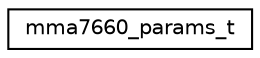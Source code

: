 digraph "Graphical Class Hierarchy"
{
 // LATEX_PDF_SIZE
  edge [fontname="Helvetica",fontsize="10",labelfontname="Helvetica",labelfontsize="10"];
  node [fontname="Helvetica",fontsize="10",shape=record];
  rankdir="LR";
  Node0 [label="mma7660_params_t",height=0.2,width=0.4,color="black", fillcolor="white", style="filled",URL="$structmma7660__params__t.html",tooltip="Parameters for an MMA7660 device."];
}
